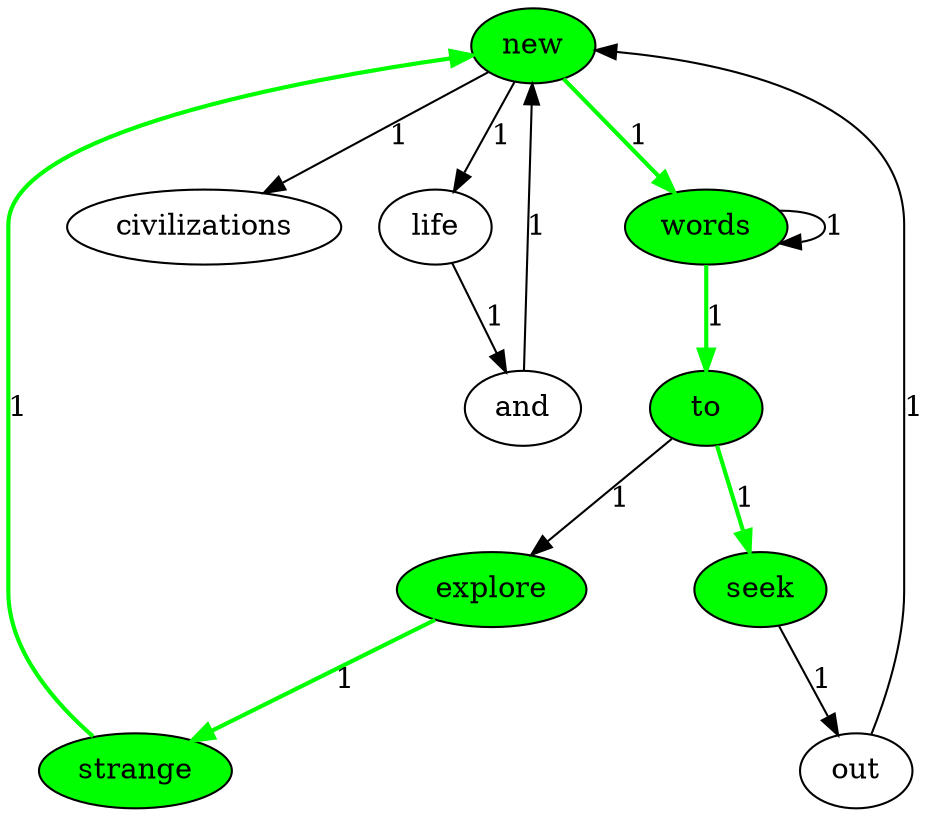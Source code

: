 digraph G{
new [style=filled, fillcolor=green];
explore [style=filled, fillcolor=green];
and;
words [style=filled, fillcolor=green];
to [style=filled, fillcolor=green];
civilizations;
seek [style=filled, fillcolor=green];
strange [style=filled, fillcolor=green];
life;
out;

new->civilizations[label=1];
new->life[label=1];
new->words[label=1][style=bold, color=green];
explore->strange[label=1][style=bold, color=green];
and->new[label=1];
words->to[label=1][style=bold, color=green];
words->words[label=1];
to->explore[label=1];
to->seek[label=1][style=bold, color=green];
seek->out[label=1];
strange->new[label=1][style=bold, color=green];
life->and[label=1];
out->new[label=1];
}
